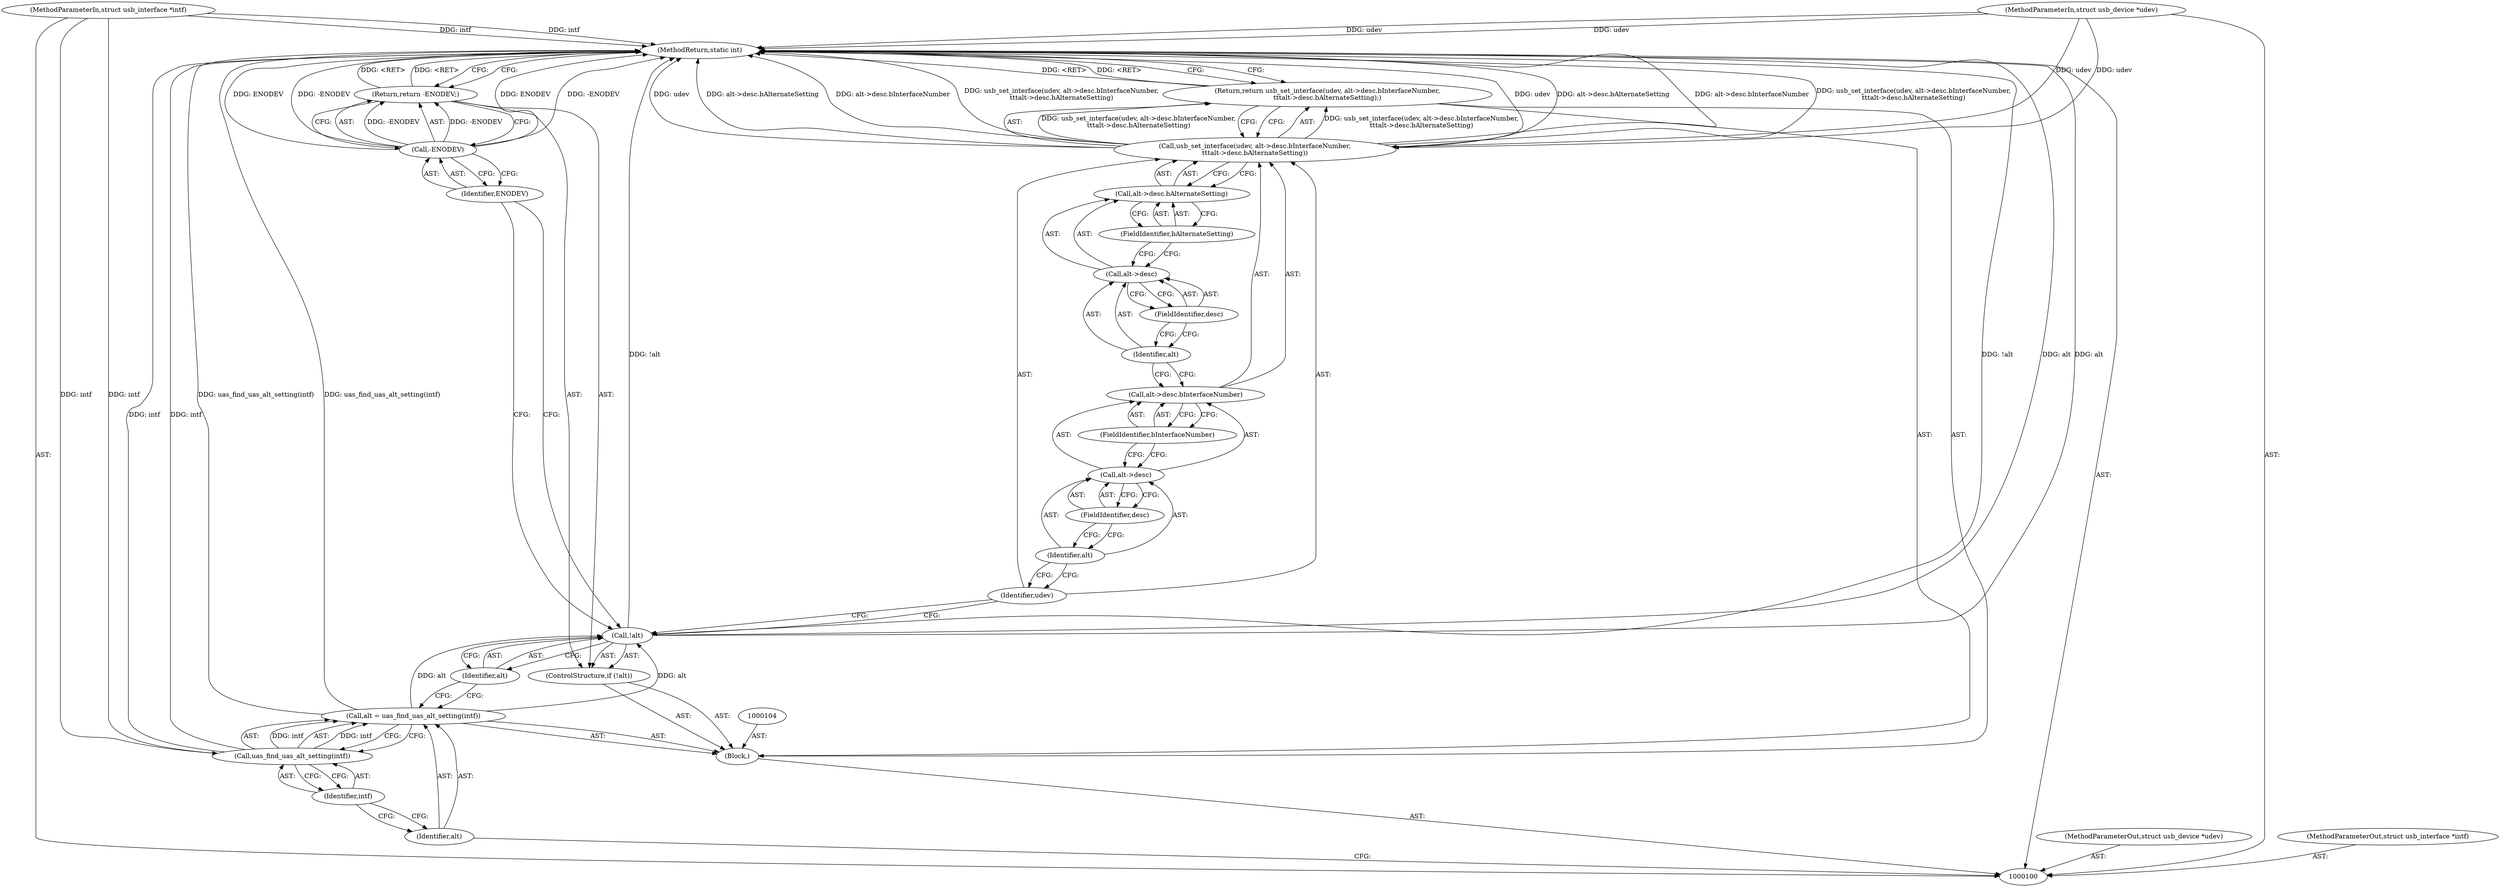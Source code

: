 digraph "0_linux_786de92b3cb26012d3d0f00ee37adf14527f35c4" {
"1000128" [label="(MethodReturn,static int)"];
"1000101" [label="(MethodParameterIn,struct usb_device *udev)"];
"1000169" [label="(MethodParameterOut,struct usb_device *udev)"];
"1000115" [label="(Return,return usb_set_interface(udev, alt->desc.bInterfaceNumber,\n\t\t\talt->desc.bAlternateSetting);)"];
"1000117" [label="(Identifier,udev)"];
"1000118" [label="(Call,alt->desc.bInterfaceNumber)"];
"1000119" [label="(Call,alt->desc)"];
"1000120" [label="(Identifier,alt)"];
"1000121" [label="(FieldIdentifier,desc)"];
"1000122" [label="(FieldIdentifier,bInterfaceNumber)"];
"1000116" [label="(Call,usb_set_interface(udev, alt->desc.bInterfaceNumber,\n\t\t\talt->desc.bAlternateSetting))"];
"1000127" [label="(FieldIdentifier,bAlternateSetting)"];
"1000123" [label="(Call,alt->desc.bAlternateSetting)"];
"1000124" [label="(Call,alt->desc)"];
"1000125" [label="(Identifier,alt)"];
"1000126" [label="(FieldIdentifier,desc)"];
"1000102" [label="(MethodParameterIn,struct usb_interface *intf)"];
"1000170" [label="(MethodParameterOut,struct usb_interface *intf)"];
"1000103" [label="(Block,)"];
"1000105" [label="(Call,alt = uas_find_uas_alt_setting(intf))"];
"1000106" [label="(Identifier,alt)"];
"1000108" [label="(Identifier,intf)"];
"1000107" [label="(Call,uas_find_uas_alt_setting(intf))"];
"1000109" [label="(ControlStructure,if (!alt))"];
"1000110" [label="(Call,!alt)"];
"1000111" [label="(Identifier,alt)"];
"1000114" [label="(Identifier,ENODEV)"];
"1000112" [label="(Return,return -ENODEV;)"];
"1000113" [label="(Call,-ENODEV)"];
"1000128" -> "1000100"  [label="AST: "];
"1000128" -> "1000112"  [label="CFG: "];
"1000128" -> "1000115"  [label="CFG: "];
"1000112" -> "1000128"  [label="DDG: <RET>"];
"1000116" -> "1000128"  [label="DDG: udev"];
"1000116" -> "1000128"  [label="DDG: alt->desc.bAlternateSetting"];
"1000116" -> "1000128"  [label="DDG: alt->desc.bInterfaceNumber"];
"1000116" -> "1000128"  [label="DDG: usb_set_interface(udev, alt->desc.bInterfaceNumber,\n\t\t\talt->desc.bAlternateSetting)"];
"1000107" -> "1000128"  [label="DDG: intf"];
"1000105" -> "1000128"  [label="DDG: uas_find_uas_alt_setting(intf)"];
"1000113" -> "1000128"  [label="DDG: ENODEV"];
"1000113" -> "1000128"  [label="DDG: -ENODEV"];
"1000102" -> "1000128"  [label="DDG: intf"];
"1000101" -> "1000128"  [label="DDG: udev"];
"1000110" -> "1000128"  [label="DDG: !alt"];
"1000110" -> "1000128"  [label="DDG: alt"];
"1000115" -> "1000128"  [label="DDG: <RET>"];
"1000101" -> "1000100"  [label="AST: "];
"1000101" -> "1000128"  [label="DDG: udev"];
"1000101" -> "1000116"  [label="DDG: udev"];
"1000169" -> "1000100"  [label="AST: "];
"1000115" -> "1000103"  [label="AST: "];
"1000115" -> "1000116"  [label="CFG: "];
"1000116" -> "1000115"  [label="AST: "];
"1000128" -> "1000115"  [label="CFG: "];
"1000115" -> "1000128"  [label="DDG: <RET>"];
"1000116" -> "1000115"  [label="DDG: usb_set_interface(udev, alt->desc.bInterfaceNumber,\n\t\t\talt->desc.bAlternateSetting)"];
"1000117" -> "1000116"  [label="AST: "];
"1000117" -> "1000110"  [label="CFG: "];
"1000120" -> "1000117"  [label="CFG: "];
"1000118" -> "1000116"  [label="AST: "];
"1000118" -> "1000122"  [label="CFG: "];
"1000119" -> "1000118"  [label="AST: "];
"1000122" -> "1000118"  [label="AST: "];
"1000125" -> "1000118"  [label="CFG: "];
"1000119" -> "1000118"  [label="AST: "];
"1000119" -> "1000121"  [label="CFG: "];
"1000120" -> "1000119"  [label="AST: "];
"1000121" -> "1000119"  [label="AST: "];
"1000122" -> "1000119"  [label="CFG: "];
"1000120" -> "1000119"  [label="AST: "];
"1000120" -> "1000117"  [label="CFG: "];
"1000121" -> "1000120"  [label="CFG: "];
"1000121" -> "1000119"  [label="AST: "];
"1000121" -> "1000120"  [label="CFG: "];
"1000119" -> "1000121"  [label="CFG: "];
"1000122" -> "1000118"  [label="AST: "];
"1000122" -> "1000119"  [label="CFG: "];
"1000118" -> "1000122"  [label="CFG: "];
"1000116" -> "1000115"  [label="AST: "];
"1000116" -> "1000123"  [label="CFG: "];
"1000117" -> "1000116"  [label="AST: "];
"1000118" -> "1000116"  [label="AST: "];
"1000123" -> "1000116"  [label="AST: "];
"1000115" -> "1000116"  [label="CFG: "];
"1000116" -> "1000128"  [label="DDG: udev"];
"1000116" -> "1000128"  [label="DDG: alt->desc.bAlternateSetting"];
"1000116" -> "1000128"  [label="DDG: alt->desc.bInterfaceNumber"];
"1000116" -> "1000128"  [label="DDG: usb_set_interface(udev, alt->desc.bInterfaceNumber,\n\t\t\talt->desc.bAlternateSetting)"];
"1000116" -> "1000115"  [label="DDG: usb_set_interface(udev, alt->desc.bInterfaceNumber,\n\t\t\talt->desc.bAlternateSetting)"];
"1000101" -> "1000116"  [label="DDG: udev"];
"1000127" -> "1000123"  [label="AST: "];
"1000127" -> "1000124"  [label="CFG: "];
"1000123" -> "1000127"  [label="CFG: "];
"1000123" -> "1000116"  [label="AST: "];
"1000123" -> "1000127"  [label="CFG: "];
"1000124" -> "1000123"  [label="AST: "];
"1000127" -> "1000123"  [label="AST: "];
"1000116" -> "1000123"  [label="CFG: "];
"1000124" -> "1000123"  [label="AST: "];
"1000124" -> "1000126"  [label="CFG: "];
"1000125" -> "1000124"  [label="AST: "];
"1000126" -> "1000124"  [label="AST: "];
"1000127" -> "1000124"  [label="CFG: "];
"1000125" -> "1000124"  [label="AST: "];
"1000125" -> "1000118"  [label="CFG: "];
"1000126" -> "1000125"  [label="CFG: "];
"1000126" -> "1000124"  [label="AST: "];
"1000126" -> "1000125"  [label="CFG: "];
"1000124" -> "1000126"  [label="CFG: "];
"1000102" -> "1000100"  [label="AST: "];
"1000102" -> "1000128"  [label="DDG: intf"];
"1000102" -> "1000107"  [label="DDG: intf"];
"1000170" -> "1000100"  [label="AST: "];
"1000103" -> "1000100"  [label="AST: "];
"1000104" -> "1000103"  [label="AST: "];
"1000105" -> "1000103"  [label="AST: "];
"1000109" -> "1000103"  [label="AST: "];
"1000115" -> "1000103"  [label="AST: "];
"1000105" -> "1000103"  [label="AST: "];
"1000105" -> "1000107"  [label="CFG: "];
"1000106" -> "1000105"  [label="AST: "];
"1000107" -> "1000105"  [label="AST: "];
"1000111" -> "1000105"  [label="CFG: "];
"1000105" -> "1000128"  [label="DDG: uas_find_uas_alt_setting(intf)"];
"1000107" -> "1000105"  [label="DDG: intf"];
"1000105" -> "1000110"  [label="DDG: alt"];
"1000106" -> "1000105"  [label="AST: "];
"1000106" -> "1000100"  [label="CFG: "];
"1000108" -> "1000106"  [label="CFG: "];
"1000108" -> "1000107"  [label="AST: "];
"1000108" -> "1000106"  [label="CFG: "];
"1000107" -> "1000108"  [label="CFG: "];
"1000107" -> "1000105"  [label="AST: "];
"1000107" -> "1000108"  [label="CFG: "];
"1000108" -> "1000107"  [label="AST: "];
"1000105" -> "1000107"  [label="CFG: "];
"1000107" -> "1000128"  [label="DDG: intf"];
"1000107" -> "1000105"  [label="DDG: intf"];
"1000102" -> "1000107"  [label="DDG: intf"];
"1000109" -> "1000103"  [label="AST: "];
"1000110" -> "1000109"  [label="AST: "];
"1000112" -> "1000109"  [label="AST: "];
"1000110" -> "1000109"  [label="AST: "];
"1000110" -> "1000111"  [label="CFG: "];
"1000111" -> "1000110"  [label="AST: "];
"1000114" -> "1000110"  [label="CFG: "];
"1000117" -> "1000110"  [label="CFG: "];
"1000110" -> "1000128"  [label="DDG: !alt"];
"1000110" -> "1000128"  [label="DDG: alt"];
"1000105" -> "1000110"  [label="DDG: alt"];
"1000111" -> "1000110"  [label="AST: "];
"1000111" -> "1000105"  [label="CFG: "];
"1000110" -> "1000111"  [label="CFG: "];
"1000114" -> "1000113"  [label="AST: "];
"1000114" -> "1000110"  [label="CFG: "];
"1000113" -> "1000114"  [label="CFG: "];
"1000112" -> "1000109"  [label="AST: "];
"1000112" -> "1000113"  [label="CFG: "];
"1000113" -> "1000112"  [label="AST: "];
"1000128" -> "1000112"  [label="CFG: "];
"1000112" -> "1000128"  [label="DDG: <RET>"];
"1000113" -> "1000112"  [label="DDG: -ENODEV"];
"1000113" -> "1000112"  [label="AST: "];
"1000113" -> "1000114"  [label="CFG: "];
"1000114" -> "1000113"  [label="AST: "];
"1000112" -> "1000113"  [label="CFG: "];
"1000113" -> "1000128"  [label="DDG: ENODEV"];
"1000113" -> "1000128"  [label="DDG: -ENODEV"];
"1000113" -> "1000112"  [label="DDG: -ENODEV"];
}
